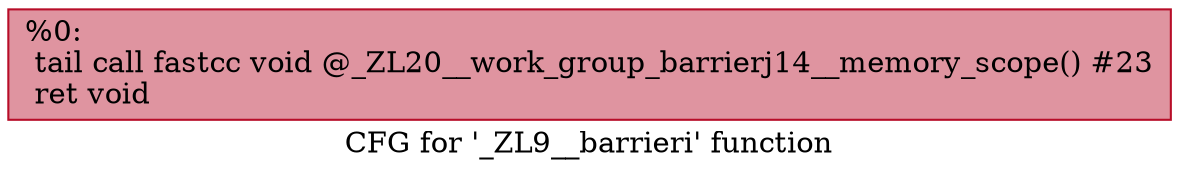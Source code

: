 digraph "CFG for '_ZL9__barrieri' function" {
	label="CFG for '_ZL9__barrieri' function";

	Node0x5563af2fad90 [shape=record,color="#b70d28ff", style=filled, fillcolor="#b70d2870",label="{%0:\l  tail call fastcc void @_ZL20__work_group_barrierj14__memory_scope() #23\l  ret void\l}"];
}
